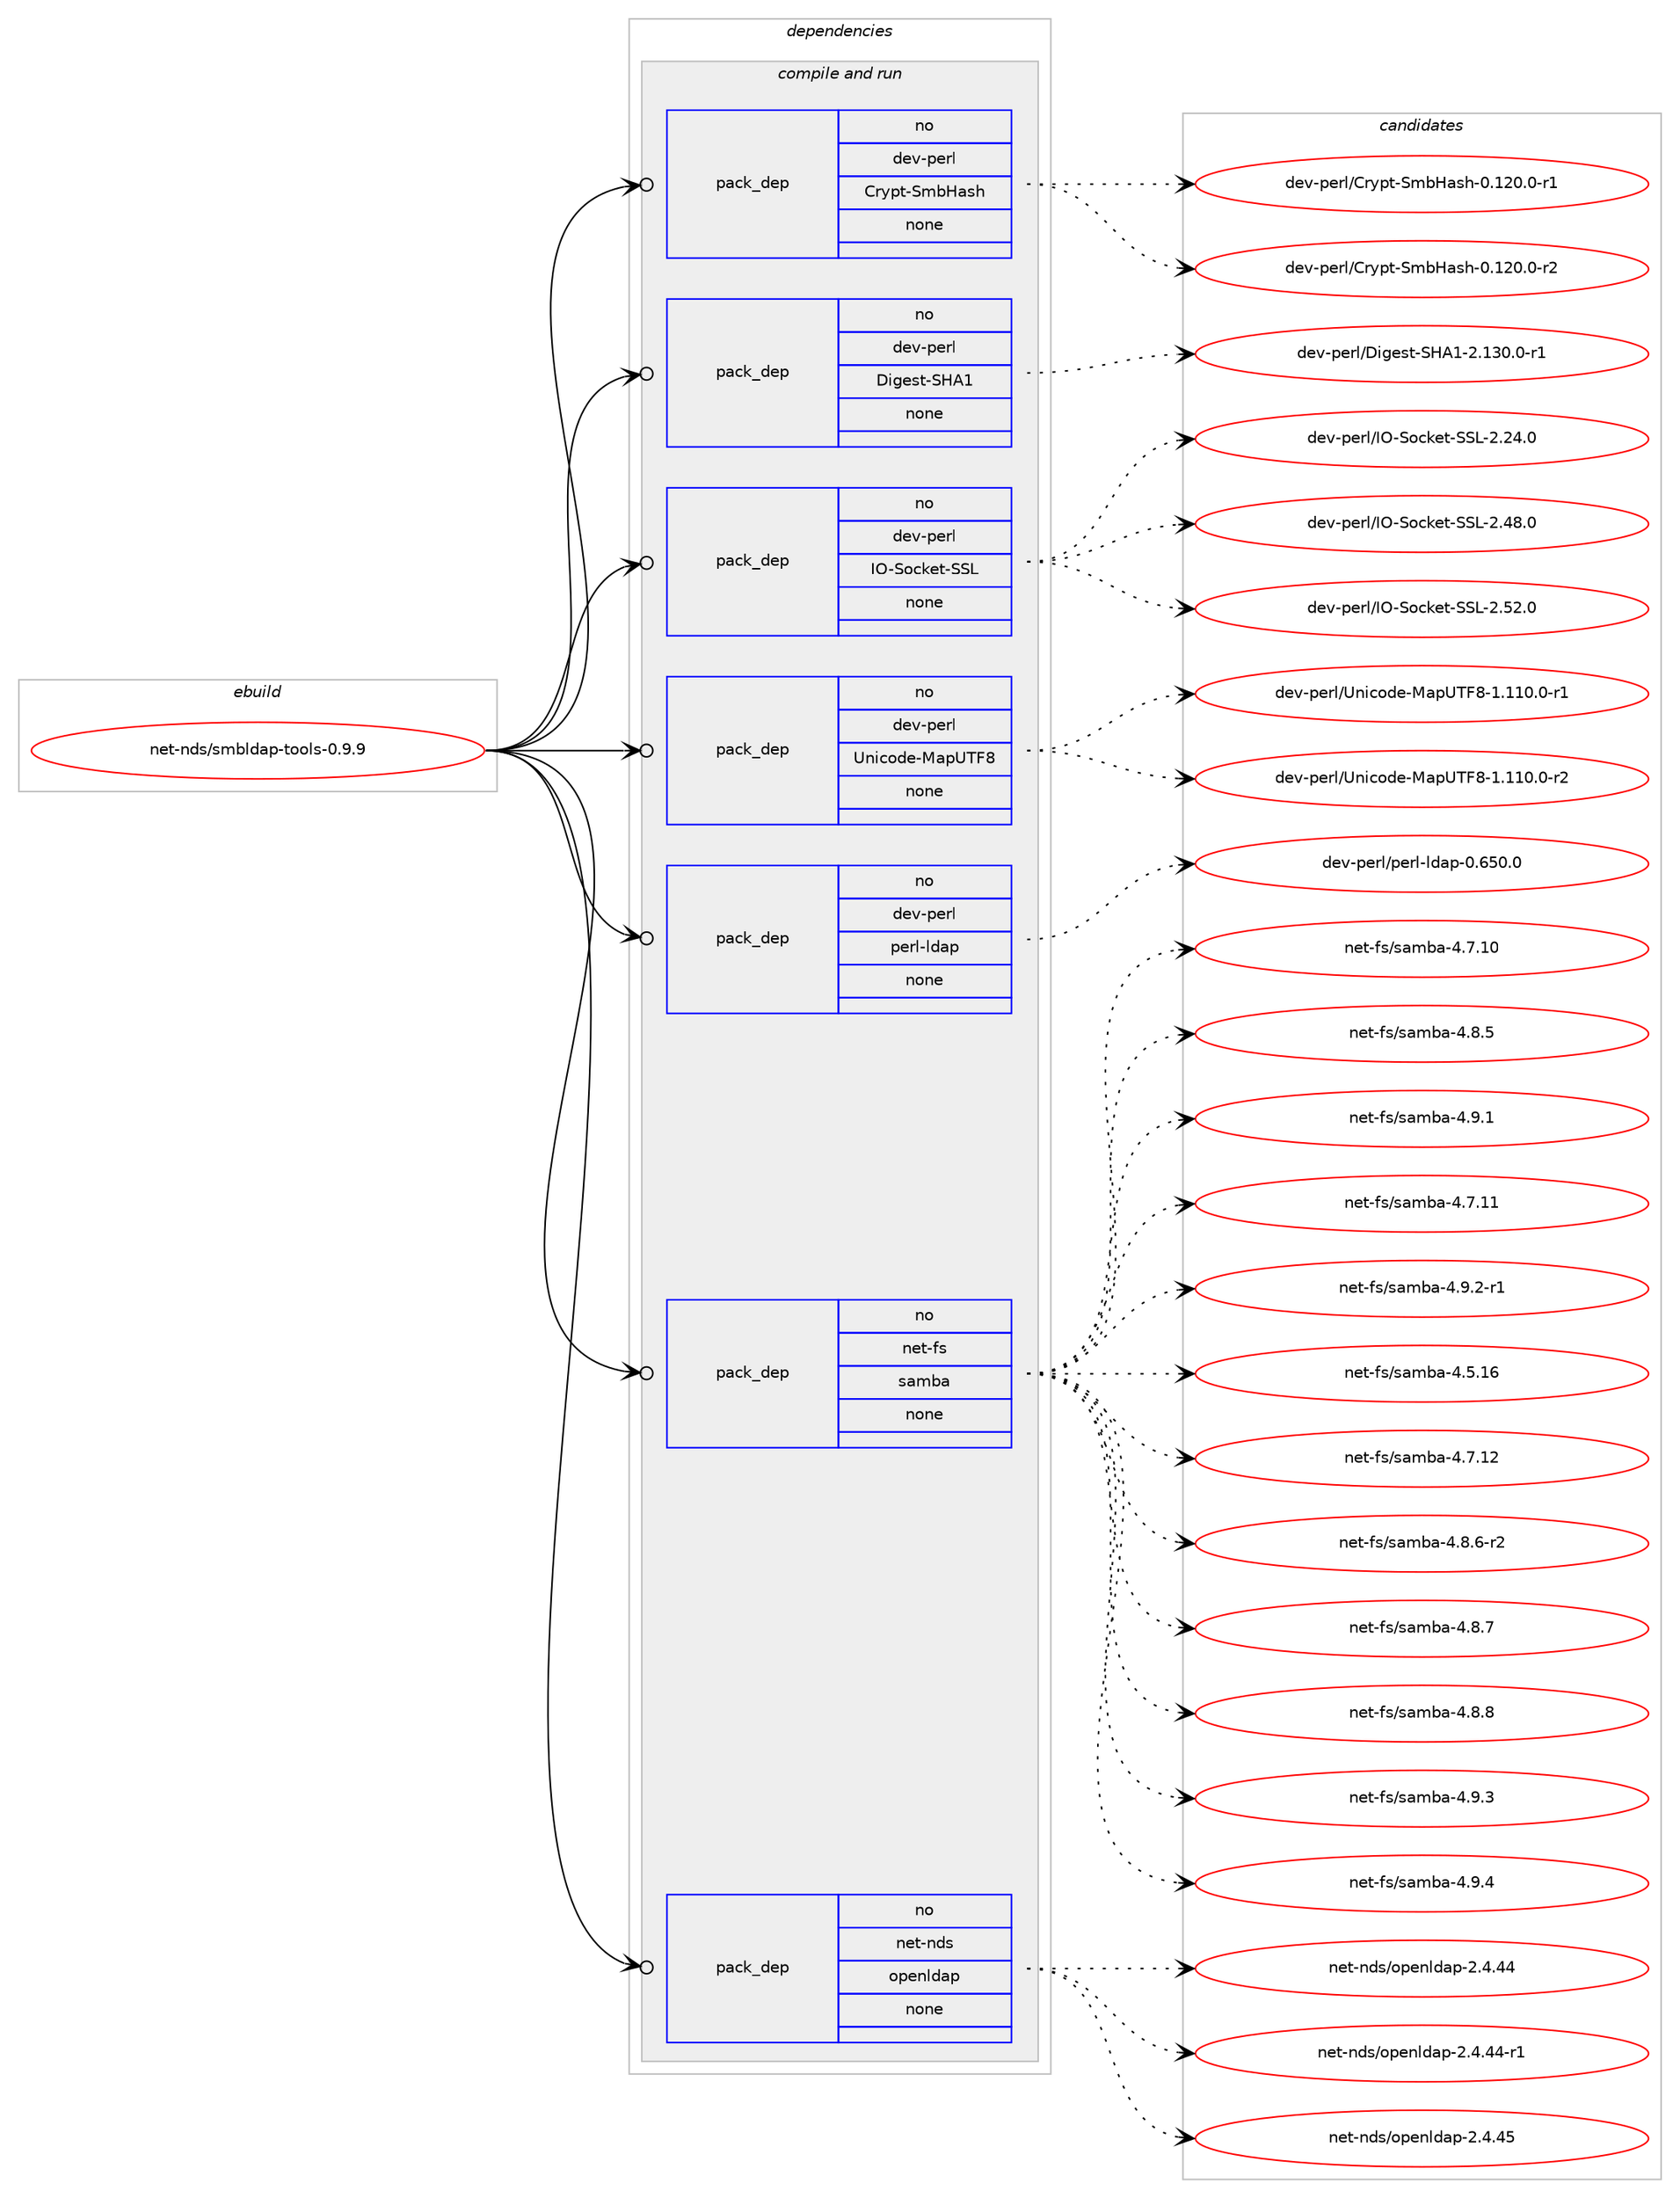 digraph prolog {

# *************
# Graph options
# *************

newrank=true;
concentrate=true;
compound=true;
graph [rankdir=LR,fontname=Helvetica,fontsize=10,ranksep=1.5];#, ranksep=2.5, nodesep=0.2];
edge  [arrowhead=vee];
node  [fontname=Helvetica,fontsize=10];

# **********
# The ebuild
# **********

subgraph cluster_leftcol {
color=gray;
rank=same;
label=<<i>ebuild</i>>;
id [label="net-nds/smbldap-tools-0.9.9", color=red, width=4, href="../net-nds/smbldap-tools-0.9.9.svg"];
}

# ****************
# The dependencies
# ****************

subgraph cluster_midcol {
color=gray;
label=<<i>dependencies</i>>;
subgraph cluster_compile {
fillcolor="#eeeeee";
style=filled;
label=<<i>compile</i>>;
}
subgraph cluster_compileandrun {
fillcolor="#eeeeee";
style=filled;
label=<<i>compile and run</i>>;
subgraph pack4143 {
dependency5289 [label=<<TABLE BORDER="0" CELLBORDER="1" CELLSPACING="0" CELLPADDING="4" WIDTH="220"><TR><TD ROWSPAN="6" CELLPADDING="30">pack_dep</TD></TR><TR><TD WIDTH="110">no</TD></TR><TR><TD>dev-perl</TD></TR><TR><TD>Crypt-SmbHash</TD></TR><TR><TD>none</TD></TR><TR><TD></TD></TR></TABLE>>, shape=none, color=blue];
}
id:e -> dependency5289:w [weight=20,style="solid",arrowhead="odotvee"];
subgraph pack4144 {
dependency5290 [label=<<TABLE BORDER="0" CELLBORDER="1" CELLSPACING="0" CELLPADDING="4" WIDTH="220"><TR><TD ROWSPAN="6" CELLPADDING="30">pack_dep</TD></TR><TR><TD WIDTH="110">no</TD></TR><TR><TD>dev-perl</TD></TR><TR><TD>Digest-SHA1</TD></TR><TR><TD>none</TD></TR><TR><TD></TD></TR></TABLE>>, shape=none, color=blue];
}
id:e -> dependency5290:w [weight=20,style="solid",arrowhead="odotvee"];
subgraph pack4145 {
dependency5291 [label=<<TABLE BORDER="0" CELLBORDER="1" CELLSPACING="0" CELLPADDING="4" WIDTH="220"><TR><TD ROWSPAN="6" CELLPADDING="30">pack_dep</TD></TR><TR><TD WIDTH="110">no</TD></TR><TR><TD>dev-perl</TD></TR><TR><TD>IO-Socket-SSL</TD></TR><TR><TD>none</TD></TR><TR><TD></TD></TR></TABLE>>, shape=none, color=blue];
}
id:e -> dependency5291:w [weight=20,style="solid",arrowhead="odotvee"];
subgraph pack4146 {
dependency5292 [label=<<TABLE BORDER="0" CELLBORDER="1" CELLSPACING="0" CELLPADDING="4" WIDTH="220"><TR><TD ROWSPAN="6" CELLPADDING="30">pack_dep</TD></TR><TR><TD WIDTH="110">no</TD></TR><TR><TD>dev-perl</TD></TR><TR><TD>Unicode-MapUTF8</TD></TR><TR><TD>none</TD></TR><TR><TD></TD></TR></TABLE>>, shape=none, color=blue];
}
id:e -> dependency5292:w [weight=20,style="solid",arrowhead="odotvee"];
subgraph pack4147 {
dependency5293 [label=<<TABLE BORDER="0" CELLBORDER="1" CELLSPACING="0" CELLPADDING="4" WIDTH="220"><TR><TD ROWSPAN="6" CELLPADDING="30">pack_dep</TD></TR><TR><TD WIDTH="110">no</TD></TR><TR><TD>dev-perl</TD></TR><TR><TD>perl-ldap</TD></TR><TR><TD>none</TD></TR><TR><TD></TD></TR></TABLE>>, shape=none, color=blue];
}
id:e -> dependency5293:w [weight=20,style="solid",arrowhead="odotvee"];
subgraph pack4148 {
dependency5294 [label=<<TABLE BORDER="0" CELLBORDER="1" CELLSPACING="0" CELLPADDING="4" WIDTH="220"><TR><TD ROWSPAN="6" CELLPADDING="30">pack_dep</TD></TR><TR><TD WIDTH="110">no</TD></TR><TR><TD>net-fs</TD></TR><TR><TD>samba</TD></TR><TR><TD>none</TD></TR><TR><TD></TD></TR></TABLE>>, shape=none, color=blue];
}
id:e -> dependency5294:w [weight=20,style="solid",arrowhead="odotvee"];
subgraph pack4149 {
dependency5295 [label=<<TABLE BORDER="0" CELLBORDER="1" CELLSPACING="0" CELLPADDING="4" WIDTH="220"><TR><TD ROWSPAN="6" CELLPADDING="30">pack_dep</TD></TR><TR><TD WIDTH="110">no</TD></TR><TR><TD>net-nds</TD></TR><TR><TD>openldap</TD></TR><TR><TD>none</TD></TR><TR><TD></TD></TR></TABLE>>, shape=none, color=blue];
}
id:e -> dependency5295:w [weight=20,style="solid",arrowhead="odotvee"];
}
subgraph cluster_run {
fillcolor="#eeeeee";
style=filled;
label=<<i>run</i>>;
}
}

# **************
# The candidates
# **************

subgraph cluster_choices {
rank=same;
color=gray;
label=<<i>candidates</i>>;

subgraph choice4143 {
color=black;
nodesep=1;
choice100101118451121011141084767114121112116458310998729711510445484649504846484511449 [label="dev-perl/Crypt-SmbHash-0.120.0-r1", color=red, width=4,href="../dev-perl/Crypt-SmbHash-0.120.0-r1.svg"];
choice100101118451121011141084767114121112116458310998729711510445484649504846484511450 [label="dev-perl/Crypt-SmbHash-0.120.0-r2", color=red, width=4,href="../dev-perl/Crypt-SmbHash-0.120.0-r2.svg"];
dependency5289:e -> choice100101118451121011141084767114121112116458310998729711510445484649504846484511449:w [style=dotted,weight="100"];
dependency5289:e -> choice100101118451121011141084767114121112116458310998729711510445484649504846484511450:w [style=dotted,weight="100"];
}
subgraph choice4144 {
color=black;
nodesep=1;
choice100101118451121011141084768105103101115116458372654945504649514846484511449 [label="dev-perl/Digest-SHA1-2.130.0-r1", color=red, width=4,href="../dev-perl/Digest-SHA1-2.130.0-r1.svg"];
dependency5290:e -> choice100101118451121011141084768105103101115116458372654945504649514846484511449:w [style=dotted,weight="100"];
}
subgraph choice4145 {
color=black;
nodesep=1;
choice100101118451121011141084773794583111991071011164583837645504650524648 [label="dev-perl/IO-Socket-SSL-2.24.0", color=red, width=4,href="../dev-perl/IO-Socket-SSL-2.24.0.svg"];
choice100101118451121011141084773794583111991071011164583837645504652564648 [label="dev-perl/IO-Socket-SSL-2.48.0", color=red, width=4,href="../dev-perl/IO-Socket-SSL-2.48.0.svg"];
choice100101118451121011141084773794583111991071011164583837645504653504648 [label="dev-perl/IO-Socket-SSL-2.52.0", color=red, width=4,href="../dev-perl/IO-Socket-SSL-2.52.0.svg"];
dependency5291:e -> choice100101118451121011141084773794583111991071011164583837645504650524648:w [style=dotted,weight="100"];
dependency5291:e -> choice100101118451121011141084773794583111991071011164583837645504652564648:w [style=dotted,weight="100"];
dependency5291:e -> choice100101118451121011141084773794583111991071011164583837645504653504648:w [style=dotted,weight="100"];
}
subgraph choice4146 {
color=black;
nodesep=1;
choice100101118451121011141084785110105991111001014577971128584705645494649494846484511449 [label="dev-perl/Unicode-MapUTF8-1.110.0-r1", color=red, width=4,href="../dev-perl/Unicode-MapUTF8-1.110.0-r1.svg"];
choice100101118451121011141084785110105991111001014577971128584705645494649494846484511450 [label="dev-perl/Unicode-MapUTF8-1.110.0-r2", color=red, width=4,href="../dev-perl/Unicode-MapUTF8-1.110.0-r2.svg"];
dependency5292:e -> choice100101118451121011141084785110105991111001014577971128584705645494649494846484511449:w [style=dotted,weight="100"];
dependency5292:e -> choice100101118451121011141084785110105991111001014577971128584705645494649494846484511450:w [style=dotted,weight="100"];
}
subgraph choice4147 {
color=black;
nodesep=1;
choice100101118451121011141084711210111410845108100971124548465453484648 [label="dev-perl/perl-ldap-0.650.0", color=red, width=4,href="../dev-perl/perl-ldap-0.650.0.svg"];
dependency5293:e -> choice100101118451121011141084711210111410845108100971124548465453484648:w [style=dotted,weight="100"];
}
subgraph choice4148 {
color=black;
nodesep=1;
choice110101116451021154711597109989745524655464948 [label="net-fs/samba-4.7.10", color=red, width=4,href="../net-fs/samba-4.7.10.svg"];
choice1101011164510211547115971099897455246564653 [label="net-fs/samba-4.8.5", color=red, width=4,href="../net-fs/samba-4.8.5.svg"];
choice1101011164510211547115971099897455246574649 [label="net-fs/samba-4.9.1", color=red, width=4,href="../net-fs/samba-4.9.1.svg"];
choice110101116451021154711597109989745524655464949 [label="net-fs/samba-4.7.11", color=red, width=4,href="../net-fs/samba-4.7.11.svg"];
choice11010111645102115471159710998974552465746504511449 [label="net-fs/samba-4.9.2-r1", color=red, width=4,href="../net-fs/samba-4.9.2-r1.svg"];
choice110101116451021154711597109989745524653464954 [label="net-fs/samba-4.5.16", color=red, width=4,href="../net-fs/samba-4.5.16.svg"];
choice110101116451021154711597109989745524655464950 [label="net-fs/samba-4.7.12", color=red, width=4,href="../net-fs/samba-4.7.12.svg"];
choice11010111645102115471159710998974552465646544511450 [label="net-fs/samba-4.8.6-r2", color=red, width=4,href="../net-fs/samba-4.8.6-r2.svg"];
choice1101011164510211547115971099897455246564655 [label="net-fs/samba-4.8.7", color=red, width=4,href="../net-fs/samba-4.8.7.svg"];
choice1101011164510211547115971099897455246564656 [label="net-fs/samba-4.8.8", color=red, width=4,href="../net-fs/samba-4.8.8.svg"];
choice1101011164510211547115971099897455246574651 [label="net-fs/samba-4.9.3", color=red, width=4,href="../net-fs/samba-4.9.3.svg"];
choice1101011164510211547115971099897455246574652 [label="net-fs/samba-4.9.4", color=red, width=4,href="../net-fs/samba-4.9.4.svg"];
dependency5294:e -> choice110101116451021154711597109989745524655464948:w [style=dotted,weight="100"];
dependency5294:e -> choice1101011164510211547115971099897455246564653:w [style=dotted,weight="100"];
dependency5294:e -> choice1101011164510211547115971099897455246574649:w [style=dotted,weight="100"];
dependency5294:e -> choice110101116451021154711597109989745524655464949:w [style=dotted,weight="100"];
dependency5294:e -> choice11010111645102115471159710998974552465746504511449:w [style=dotted,weight="100"];
dependency5294:e -> choice110101116451021154711597109989745524653464954:w [style=dotted,weight="100"];
dependency5294:e -> choice110101116451021154711597109989745524655464950:w [style=dotted,weight="100"];
dependency5294:e -> choice11010111645102115471159710998974552465646544511450:w [style=dotted,weight="100"];
dependency5294:e -> choice1101011164510211547115971099897455246564655:w [style=dotted,weight="100"];
dependency5294:e -> choice1101011164510211547115971099897455246564656:w [style=dotted,weight="100"];
dependency5294:e -> choice1101011164510211547115971099897455246574651:w [style=dotted,weight="100"];
dependency5294:e -> choice1101011164510211547115971099897455246574652:w [style=dotted,weight="100"];
}
subgraph choice4149 {
color=black;
nodesep=1;
choice11010111645110100115471111121011101081009711245504652465252 [label="net-nds/openldap-2.4.44", color=red, width=4,href="../net-nds/openldap-2.4.44.svg"];
choice110101116451101001154711111210111010810097112455046524652524511449 [label="net-nds/openldap-2.4.44-r1", color=red, width=4,href="../net-nds/openldap-2.4.44-r1.svg"];
choice11010111645110100115471111121011101081009711245504652465253 [label="net-nds/openldap-2.4.45", color=red, width=4,href="../net-nds/openldap-2.4.45.svg"];
dependency5295:e -> choice11010111645110100115471111121011101081009711245504652465252:w [style=dotted,weight="100"];
dependency5295:e -> choice110101116451101001154711111210111010810097112455046524652524511449:w [style=dotted,weight="100"];
dependency5295:e -> choice11010111645110100115471111121011101081009711245504652465253:w [style=dotted,weight="100"];
}
}

}
